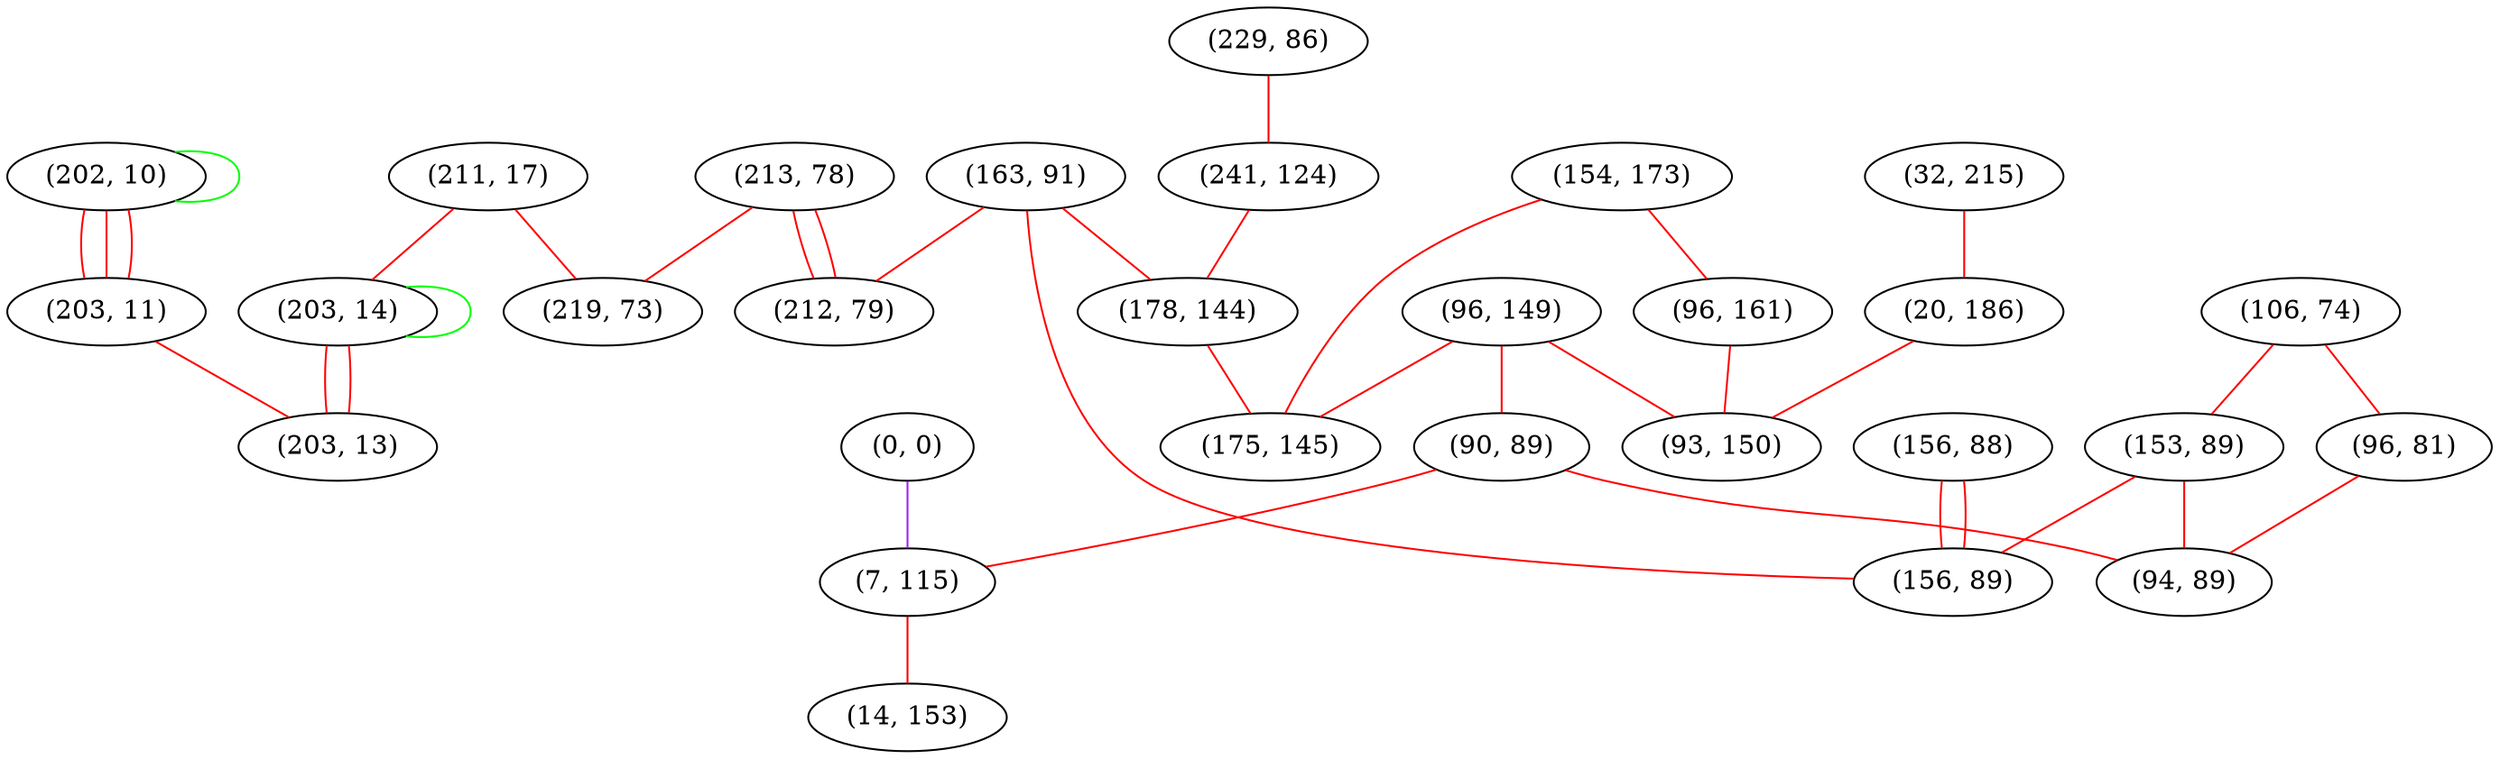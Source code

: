 graph "" {
"(213, 78)";
"(96, 149)";
"(106, 74)";
"(211, 17)";
"(153, 89)";
"(163, 91)";
"(90, 89)";
"(156, 88)";
"(202, 10)";
"(154, 173)";
"(156, 89)";
"(32, 215)";
"(20, 186)";
"(0, 0)";
"(203, 11)";
"(96, 81)";
"(7, 115)";
"(203, 14)";
"(229, 86)";
"(94, 89)";
"(219, 73)";
"(96, 161)";
"(241, 124)";
"(178, 144)";
"(14, 153)";
"(93, 150)";
"(212, 79)";
"(203, 13)";
"(175, 145)";
"(213, 78)" -- "(212, 79)"  [color=red, key=0, weight=1];
"(213, 78)" -- "(212, 79)"  [color=red, key=1, weight=1];
"(213, 78)" -- "(219, 73)"  [color=red, key=0, weight=1];
"(96, 149)" -- "(93, 150)"  [color=red, key=0, weight=1];
"(96, 149)" -- "(90, 89)"  [color=red, key=0, weight=1];
"(96, 149)" -- "(175, 145)"  [color=red, key=0, weight=1];
"(106, 74)" -- "(96, 81)"  [color=red, key=0, weight=1];
"(106, 74)" -- "(153, 89)"  [color=red, key=0, weight=1];
"(211, 17)" -- "(219, 73)"  [color=red, key=0, weight=1];
"(211, 17)" -- "(203, 14)"  [color=red, key=0, weight=1];
"(153, 89)" -- "(94, 89)"  [color=red, key=0, weight=1];
"(153, 89)" -- "(156, 89)"  [color=red, key=0, weight=1];
"(163, 91)" -- "(178, 144)"  [color=red, key=0, weight=1];
"(163, 91)" -- "(212, 79)"  [color=red, key=0, weight=1];
"(163, 91)" -- "(156, 89)"  [color=red, key=0, weight=1];
"(90, 89)" -- "(7, 115)"  [color=red, key=0, weight=1];
"(90, 89)" -- "(94, 89)"  [color=red, key=0, weight=1];
"(156, 88)" -- "(156, 89)"  [color=red, key=0, weight=1];
"(156, 88)" -- "(156, 89)"  [color=red, key=1, weight=1];
"(202, 10)" -- "(203, 11)"  [color=red, key=0, weight=1];
"(202, 10)" -- "(203, 11)"  [color=red, key=1, weight=1];
"(202, 10)" -- "(203, 11)"  [color=red, key=2, weight=1];
"(202, 10)" -- "(202, 10)"  [color=green, key=0, weight=2];
"(154, 173)" -- "(96, 161)"  [color=red, key=0, weight=1];
"(154, 173)" -- "(175, 145)"  [color=red, key=0, weight=1];
"(32, 215)" -- "(20, 186)"  [color=red, key=0, weight=1];
"(20, 186)" -- "(93, 150)"  [color=red, key=0, weight=1];
"(0, 0)" -- "(7, 115)"  [color=purple, key=0, weight=4];
"(203, 11)" -- "(203, 13)"  [color=red, key=0, weight=1];
"(96, 81)" -- "(94, 89)"  [color=red, key=0, weight=1];
"(7, 115)" -- "(14, 153)"  [color=red, key=0, weight=1];
"(203, 14)" -- "(203, 14)"  [color=green, key=0, weight=2];
"(203, 14)" -- "(203, 13)"  [color=red, key=0, weight=1];
"(203, 14)" -- "(203, 13)"  [color=red, key=1, weight=1];
"(229, 86)" -- "(241, 124)"  [color=red, key=0, weight=1];
"(96, 161)" -- "(93, 150)"  [color=red, key=0, weight=1];
"(241, 124)" -- "(178, 144)"  [color=red, key=0, weight=1];
"(178, 144)" -- "(175, 145)"  [color=red, key=0, weight=1];
}
